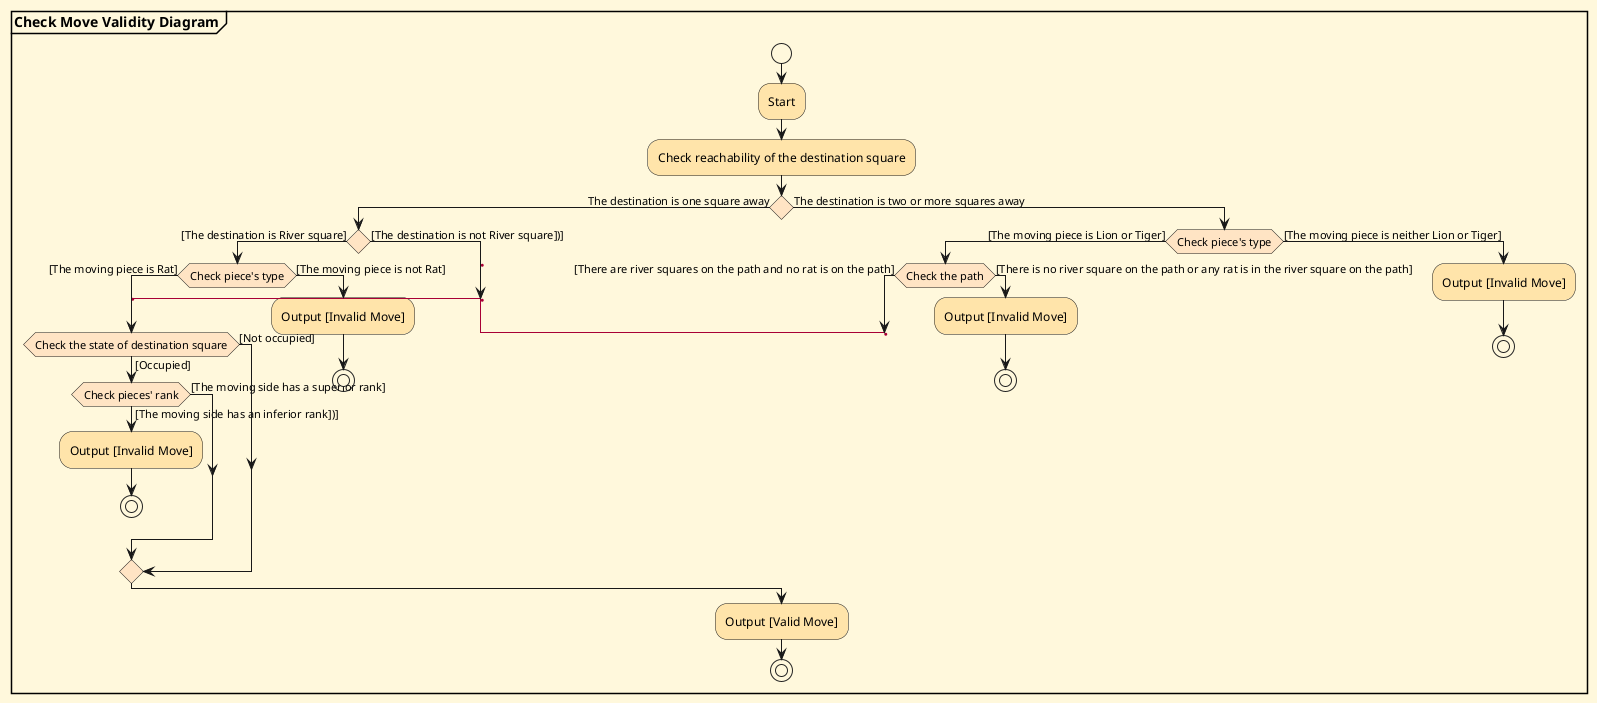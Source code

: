 @startuml
'https://plantuml.com/activity-diagram-beta

partition "**Check Move Validity Diagram**"

<style>
activityDiagram {
  BackgroundColor #FFF8DC
  BorderColor #FFFFFF

  diamond {
    BackgroundColor #FFE4C4
  }
}
</style>

start
#FFE4AA:Start;
#FFE4AA:Check reachability of the destination square;
if () then (The destination is one square away)
    if () then ([The destination is River square])
        if (Check piece's type) then ([The moving piece is Rat])
            label cont1
            if (Check the state of destination square) then ([Not occupied])
                else ([Occupied])
                    if (Check pieces' rank) then ([The moving side has a superior rank])
                    else ([The moving side has an inferior rank])])
                        #FFE4AA:Output [Invalid Move];
                        stop
                    endif
             endif
        else ([The moving piece is not Rat])
            #FFE4AA:Output [Invalid Move];
            stop
        endif
    else ([The destination is not River square])])
        label cont2
        goto cont1
    endif
else (The destination is two or more squares away)
    if (Check piece's type) then ([The moving piece is Lion or Tiger])
        if (Check the path) then ([There are river squares on the path and no rat is on the path])
            label cont3
            goto cont2
        else ([There is no river square on the path or any rat is in the river square on the path])
            #FFE4AA:Output [Invalid Move];
            stop
        endif
    else ([The moving piece is neither Lion or Tiger])
        #FFE4AA:Output [Invalid Move];
        stop
    endif
endif

#FFE4AA:Output [Valid Move];

stop

@enduml
